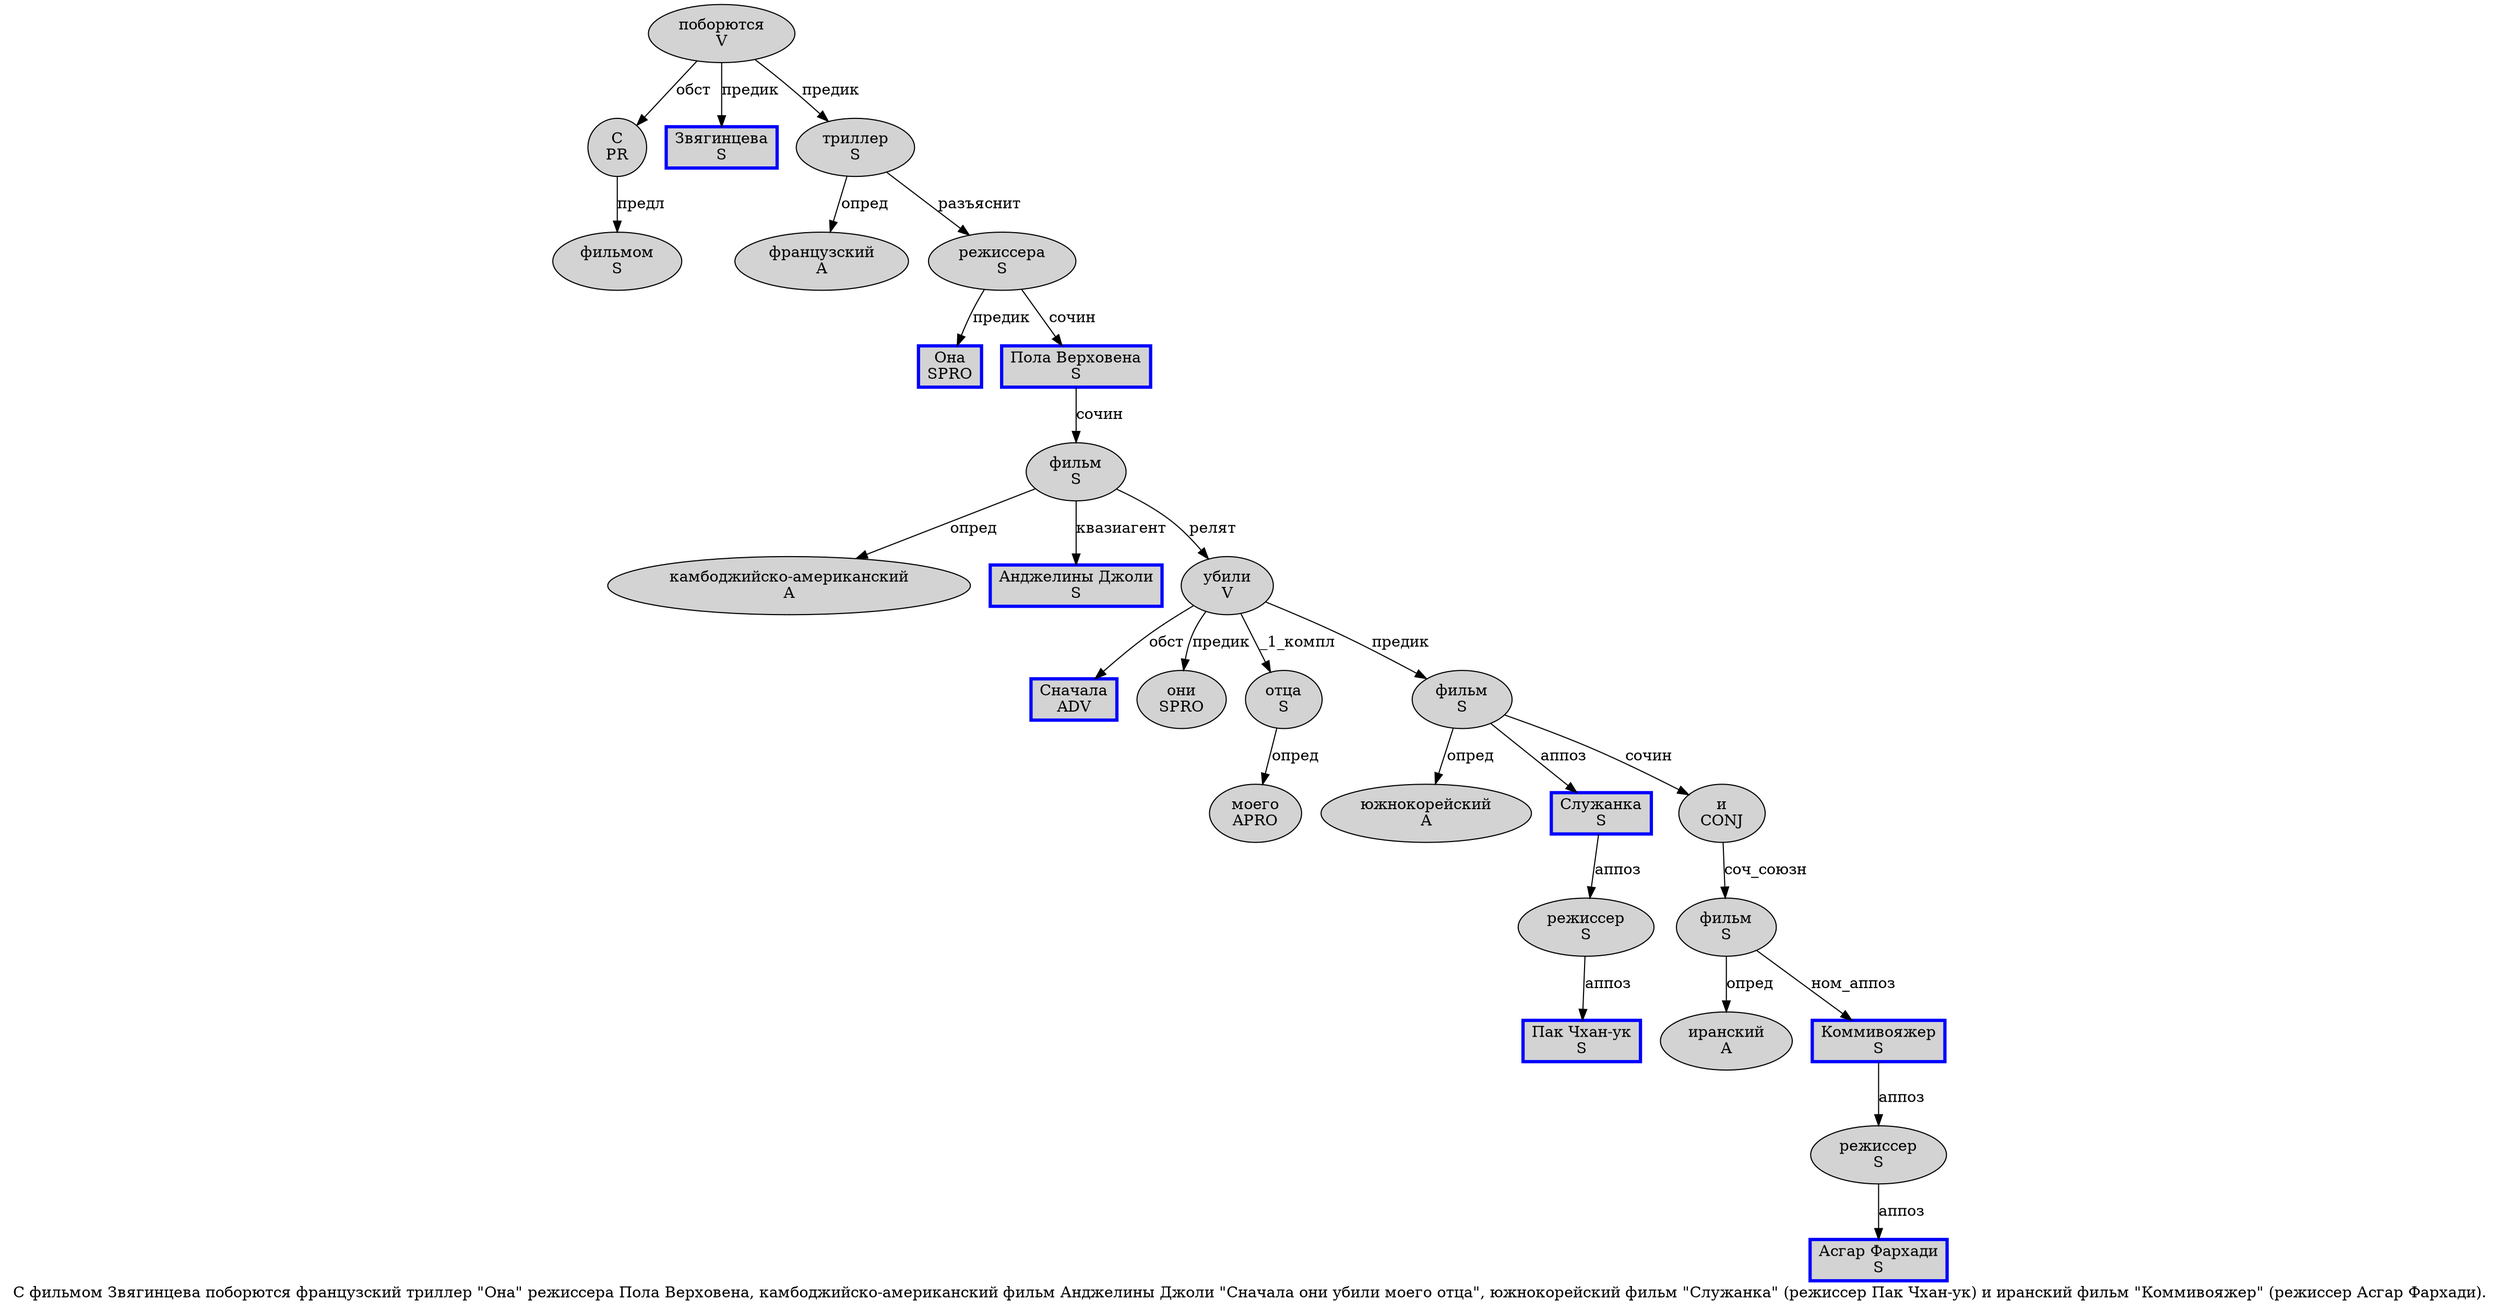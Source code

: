 digraph SENTENCE_553 {
	graph [label="С фильмом Звягинцева поборются французский триллер \"Она\" режиссера Пола Верховена, камбоджийско-американский фильм Анджелины Джоли \"Сначала они убили моего отца\", южнокорейский фильм \"Служанка\" (режиссер Пак Чхан-ук) и иранский фильм \"Коммивояжер\" (режиссер Асгар Фархади)."]
	node [style=filled]
		0 [label="С
PR" color="" fillcolor=lightgray penwidth=1 shape=ellipse]
		1 [label="фильмом
S" color="" fillcolor=lightgray penwidth=1 shape=ellipse]
		2 [label="Звягинцева
S" color=blue fillcolor=lightgray penwidth=3 shape=box]
		3 [label="поборются
V" color="" fillcolor=lightgray penwidth=1 shape=ellipse]
		4 [label="французский
A" color="" fillcolor=lightgray penwidth=1 shape=ellipse]
		5 [label="триллер
S" color="" fillcolor=lightgray penwidth=1 shape=ellipse]
		7 [label="Она
SPRO" color=blue fillcolor=lightgray penwidth=3 shape=box]
		9 [label="режиссера
S" color="" fillcolor=lightgray penwidth=1 shape=ellipse]
		10 [label="Пола Верховена
S" color=blue fillcolor=lightgray penwidth=3 shape=box]
		12 [label="камбоджийско-американский
A" color="" fillcolor=lightgray penwidth=1 shape=ellipse]
		13 [label="фильм
S" color="" fillcolor=lightgray penwidth=1 shape=ellipse]
		14 [label="Анджелины Джоли
S" color=blue fillcolor=lightgray penwidth=3 shape=box]
		16 [label="Сначала
ADV" color=blue fillcolor=lightgray penwidth=3 shape=box]
		17 [label="они
SPRO" color="" fillcolor=lightgray penwidth=1 shape=ellipse]
		18 [label="убили
V" color="" fillcolor=lightgray penwidth=1 shape=ellipse]
		19 [label="моего
APRO" color="" fillcolor=lightgray penwidth=1 shape=ellipse]
		20 [label="отца
S" color="" fillcolor=lightgray penwidth=1 shape=ellipse]
		23 [label="южнокорейский
A" color="" fillcolor=lightgray penwidth=1 shape=ellipse]
		24 [label="фильм
S" color="" fillcolor=lightgray penwidth=1 shape=ellipse]
		26 [label="Служанка
S" color=blue fillcolor=lightgray penwidth=3 shape=box]
		29 [label="режиссер
S" color="" fillcolor=lightgray penwidth=1 shape=ellipse]
		30 [label="Пак Чхан-ук
S" color=blue fillcolor=lightgray penwidth=3 shape=box]
		32 [label="и
CONJ" color="" fillcolor=lightgray penwidth=1 shape=ellipse]
		33 [label="иранский
A" color="" fillcolor=lightgray penwidth=1 shape=ellipse]
		34 [label="фильм
S" color="" fillcolor=lightgray penwidth=1 shape=ellipse]
		36 [label="Коммивояжер
S" color=blue fillcolor=lightgray penwidth=3 shape=box]
		39 [label="режиссер
S" color="" fillcolor=lightgray penwidth=1 shape=ellipse]
		40 [label="Асгар Фархади
S" color=blue fillcolor=lightgray penwidth=3 shape=box]
			5 -> 4 [label="опред"]
			5 -> 9 [label="разъяснит"]
			20 -> 19 [label="опред"]
			29 -> 30 [label="аппоз"]
			26 -> 29 [label="аппоз"]
			3 -> 0 [label="обст"]
			3 -> 2 [label="предик"]
			3 -> 5 [label="предик"]
			13 -> 12 [label="опред"]
			13 -> 14 [label="квазиагент"]
			13 -> 18 [label="релят"]
			10 -> 13 [label="сочин"]
			36 -> 39 [label="аппоз"]
			39 -> 40 [label="аппоз"]
			34 -> 33 [label="опред"]
			34 -> 36 [label="ном_аппоз"]
			32 -> 34 [label="соч_союзн"]
			9 -> 7 [label="предик"]
			9 -> 10 [label="сочин"]
			0 -> 1 [label="предл"]
			24 -> 23 [label="опред"]
			24 -> 26 [label="аппоз"]
			24 -> 32 [label="сочин"]
			18 -> 16 [label="обст"]
			18 -> 17 [label="предик"]
			18 -> 20 [label="_1_компл"]
			18 -> 24 [label="предик"]
}